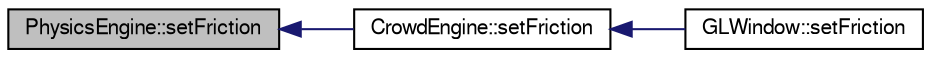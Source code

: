 digraph "PhysicsEngine::setFriction"
{
  edge [fontname="FreeSans",fontsize="10",labelfontname="FreeSans",labelfontsize="10"];
  node [fontname="FreeSans",fontsize="10",shape=record];
  rankdir="LR";
  Node1 [label="PhysicsEngine::setFriction",height=0.2,width=0.4,color="black", fillcolor="grey75", style="filled" fontcolor="black"];
  Node1 -> Node2 [dir="back",color="midnightblue",fontsize="10",style="solid",fontname="FreeSans"];
  Node2 [label="CrowdEngine::setFriction",height=0.2,width=0.4,color="black", fillcolor="white", style="filled",URL="$class_crowd_engine.html#acbe1845a89a13a1a8d3c8ae9967d2d03"];
  Node2 -> Node3 [dir="back",color="midnightblue",fontsize="10",style="solid",fontname="FreeSans"];
  Node3 [label="GLWindow::setFriction",height=0.2,width=0.4,color="black", fillcolor="white", style="filled",URL="$class_g_l_window.html#af8440b069f6b55904a5c48dbd8bac853"];
}
